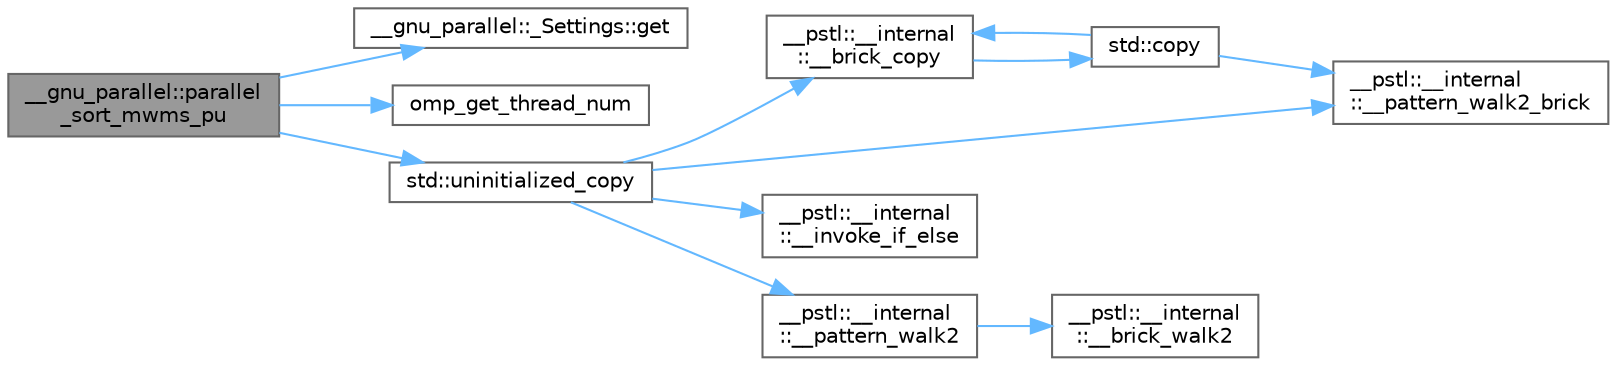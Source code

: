 digraph "__gnu_parallel::parallel_sort_mwms_pu"
{
 // LATEX_PDF_SIZE
  bgcolor="transparent";
  edge [fontname=Helvetica,fontsize=10,labelfontname=Helvetica,labelfontsize=10];
  node [fontname=Helvetica,fontsize=10,shape=box,height=0.2,width=0.4];
  rankdir="LR";
  Node1 [id="Node000001",label="__gnu_parallel::parallel\l_sort_mwms_pu",height=0.2,width=0.4,color="gray40", fillcolor="grey60", style="filled", fontcolor="black",tooltip="PMWMS code executed by each thread."];
  Node1 -> Node2 [id="edge1_Node000001_Node000002",color="steelblue1",style="solid",tooltip=" "];
  Node2 [id="Node000002",label="__gnu_parallel::_Settings::get",height=0.2,width=0.4,color="grey40", fillcolor="white", style="filled",URL="$struct____gnu__parallel_1_1___settings.html#adf11d9453707f1145a9e221ab7630bd3",tooltip="Get the global settings."];
  Node1 -> Node3 [id="edge2_Node000001_Node000003",color="steelblue1",style="solid",tooltip=" "];
  Node3 [id="Node000003",label="omp_get_thread_num",height=0.2,width=0.4,color="grey40", fillcolor="white", style="filled",URL="$_classes_2lib_2include_2omp_8h.html#aa03cf372d8266eef024262a68d304e1b",tooltip=" "];
  Node1 -> Node4 [id="edge3_Node000001_Node000004",color="steelblue1",style="solid",tooltip=" "];
  Node4 [id="Node000004",label="std::uninitialized_copy",height=0.2,width=0.4,color="grey40", fillcolor="white", style="filled",URL="$namespacestd.html#ae8f76360bfad6375b33b57235ca96d97",tooltip=" "];
  Node4 -> Node5 [id="edge4_Node000004_Node000005",color="steelblue1",style="solid",tooltip=" "];
  Node5 [id="Node000005",label="__pstl::__internal\l::__brick_copy",height=0.2,width=0.4,color="grey40", fillcolor="white", style="filled",URL="$namespace____pstl_1_1____internal.html#afeb0a574201d45df430150e28155b9de",tooltip=" "];
  Node5 -> Node6 [id="edge5_Node000005_Node000006",color="steelblue1",style="solid",tooltip=" "];
  Node6 [id="Node000006",label="std::copy",height=0.2,width=0.4,color="grey40", fillcolor="white", style="filled",URL="$namespacestd.html#a4e3366cc5ea1e47fac759952b877ed0d",tooltip=" "];
  Node6 -> Node5 [id="edge6_Node000006_Node000005",color="steelblue1",style="solid",tooltip=" "];
  Node6 -> Node7 [id="edge7_Node000006_Node000007",color="steelblue1",style="solid",tooltip=" "];
  Node7 [id="Node000007",label="__pstl::__internal\l::__pattern_walk2_brick",height=0.2,width=0.4,color="grey40", fillcolor="white", style="filled",URL="$namespace____pstl_1_1____internal.html#a28e6956cf2cd3d8cfe4949d41a700cc5",tooltip=" "];
  Node4 -> Node8 [id="edge8_Node000004_Node000008",color="steelblue1",style="solid",tooltip=" "];
  Node8 [id="Node000008",label="__pstl::__internal\l::__invoke_if_else",height=0.2,width=0.4,color="grey40", fillcolor="white", style="filled",URL="$namespace____pstl_1_1____internal.html#a15436428a09d1f47fcfdebbebd4a19d6",tooltip=" "];
  Node4 -> Node9 [id="edge9_Node000004_Node000009",color="steelblue1",style="solid",tooltip=" "];
  Node9 [id="Node000009",label="__pstl::__internal\l::__pattern_walk2",height=0.2,width=0.4,color="grey40", fillcolor="white", style="filled",URL="$namespace____pstl_1_1____internal.html#a70065033fe2904641ef4cceafc92c7a0",tooltip=" "];
  Node9 -> Node10 [id="edge10_Node000009_Node000010",color="steelblue1",style="solid",tooltip=" "];
  Node10 [id="Node000010",label="__pstl::__internal\l::__brick_walk2",height=0.2,width=0.4,color="grey40", fillcolor="white", style="filled",URL="$namespace____pstl_1_1____internal.html#a64612fede4b3b107931bb84c68e45e70",tooltip=" "];
  Node4 -> Node7 [id="edge11_Node000004_Node000007",color="steelblue1",style="solid",tooltip=" "];
}
